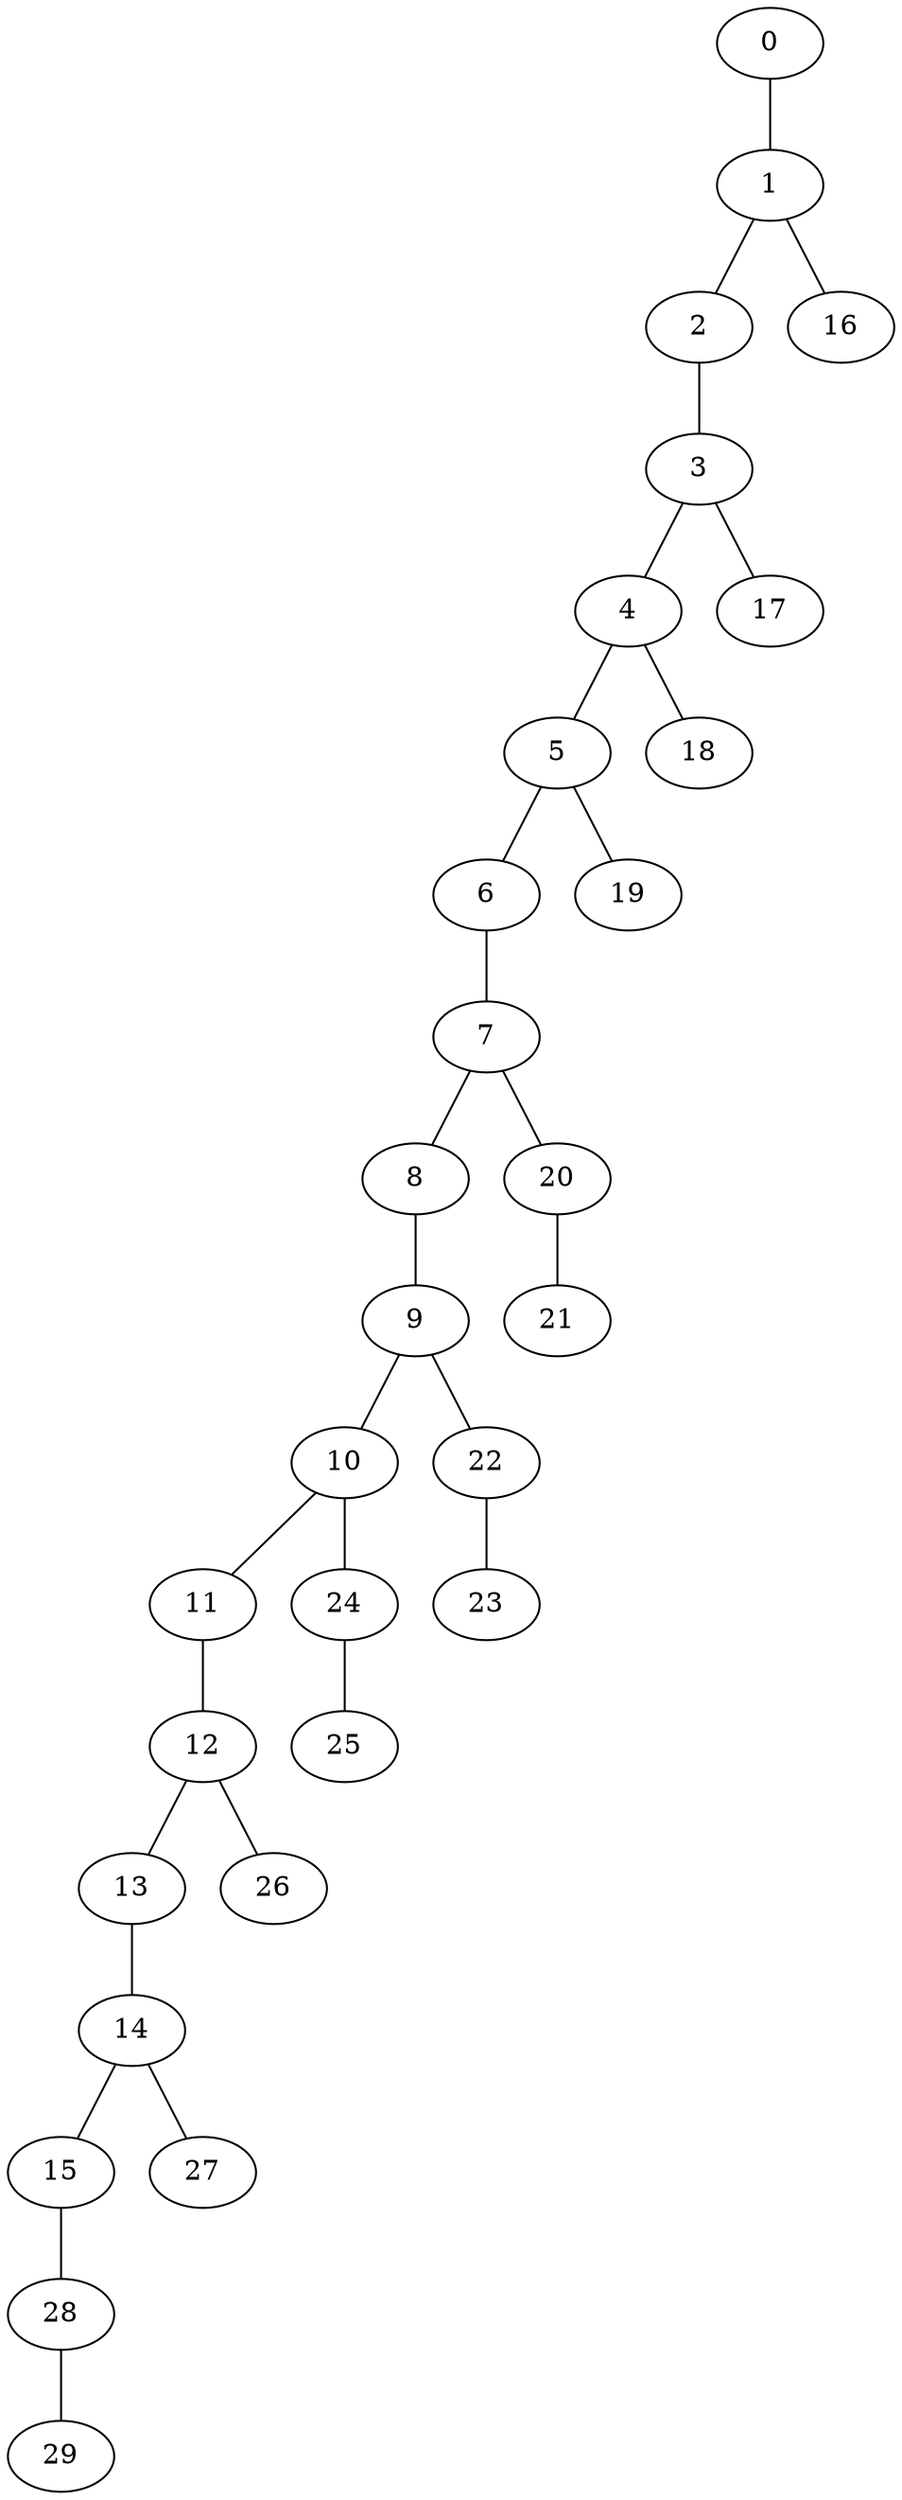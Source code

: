 graph g {0;1;2;3;4;5;6;7;8;9;10;11;12;13;14;15;16;17;18;19;20;21;22;23;24;25;26;27;28;29;0 -- 1;1 -- 2;1 -- 16;2 -- 3;3 -- 4;3 -- 17;4 -- 5;4 -- 18;5 -- 6;5 -- 19;6 -- 7;7 -- 8;7 -- 20;8 -- 9;9 -- 10;9 -- 22;10 -- 11;10 -- 24;11 -- 12;12 -- 13;12 -- 26;13 -- 14;14 -- 15;14 -- 27;15 -- 28;20 -- 21;22 -- 23;24 -- 25;28 -- 29;}